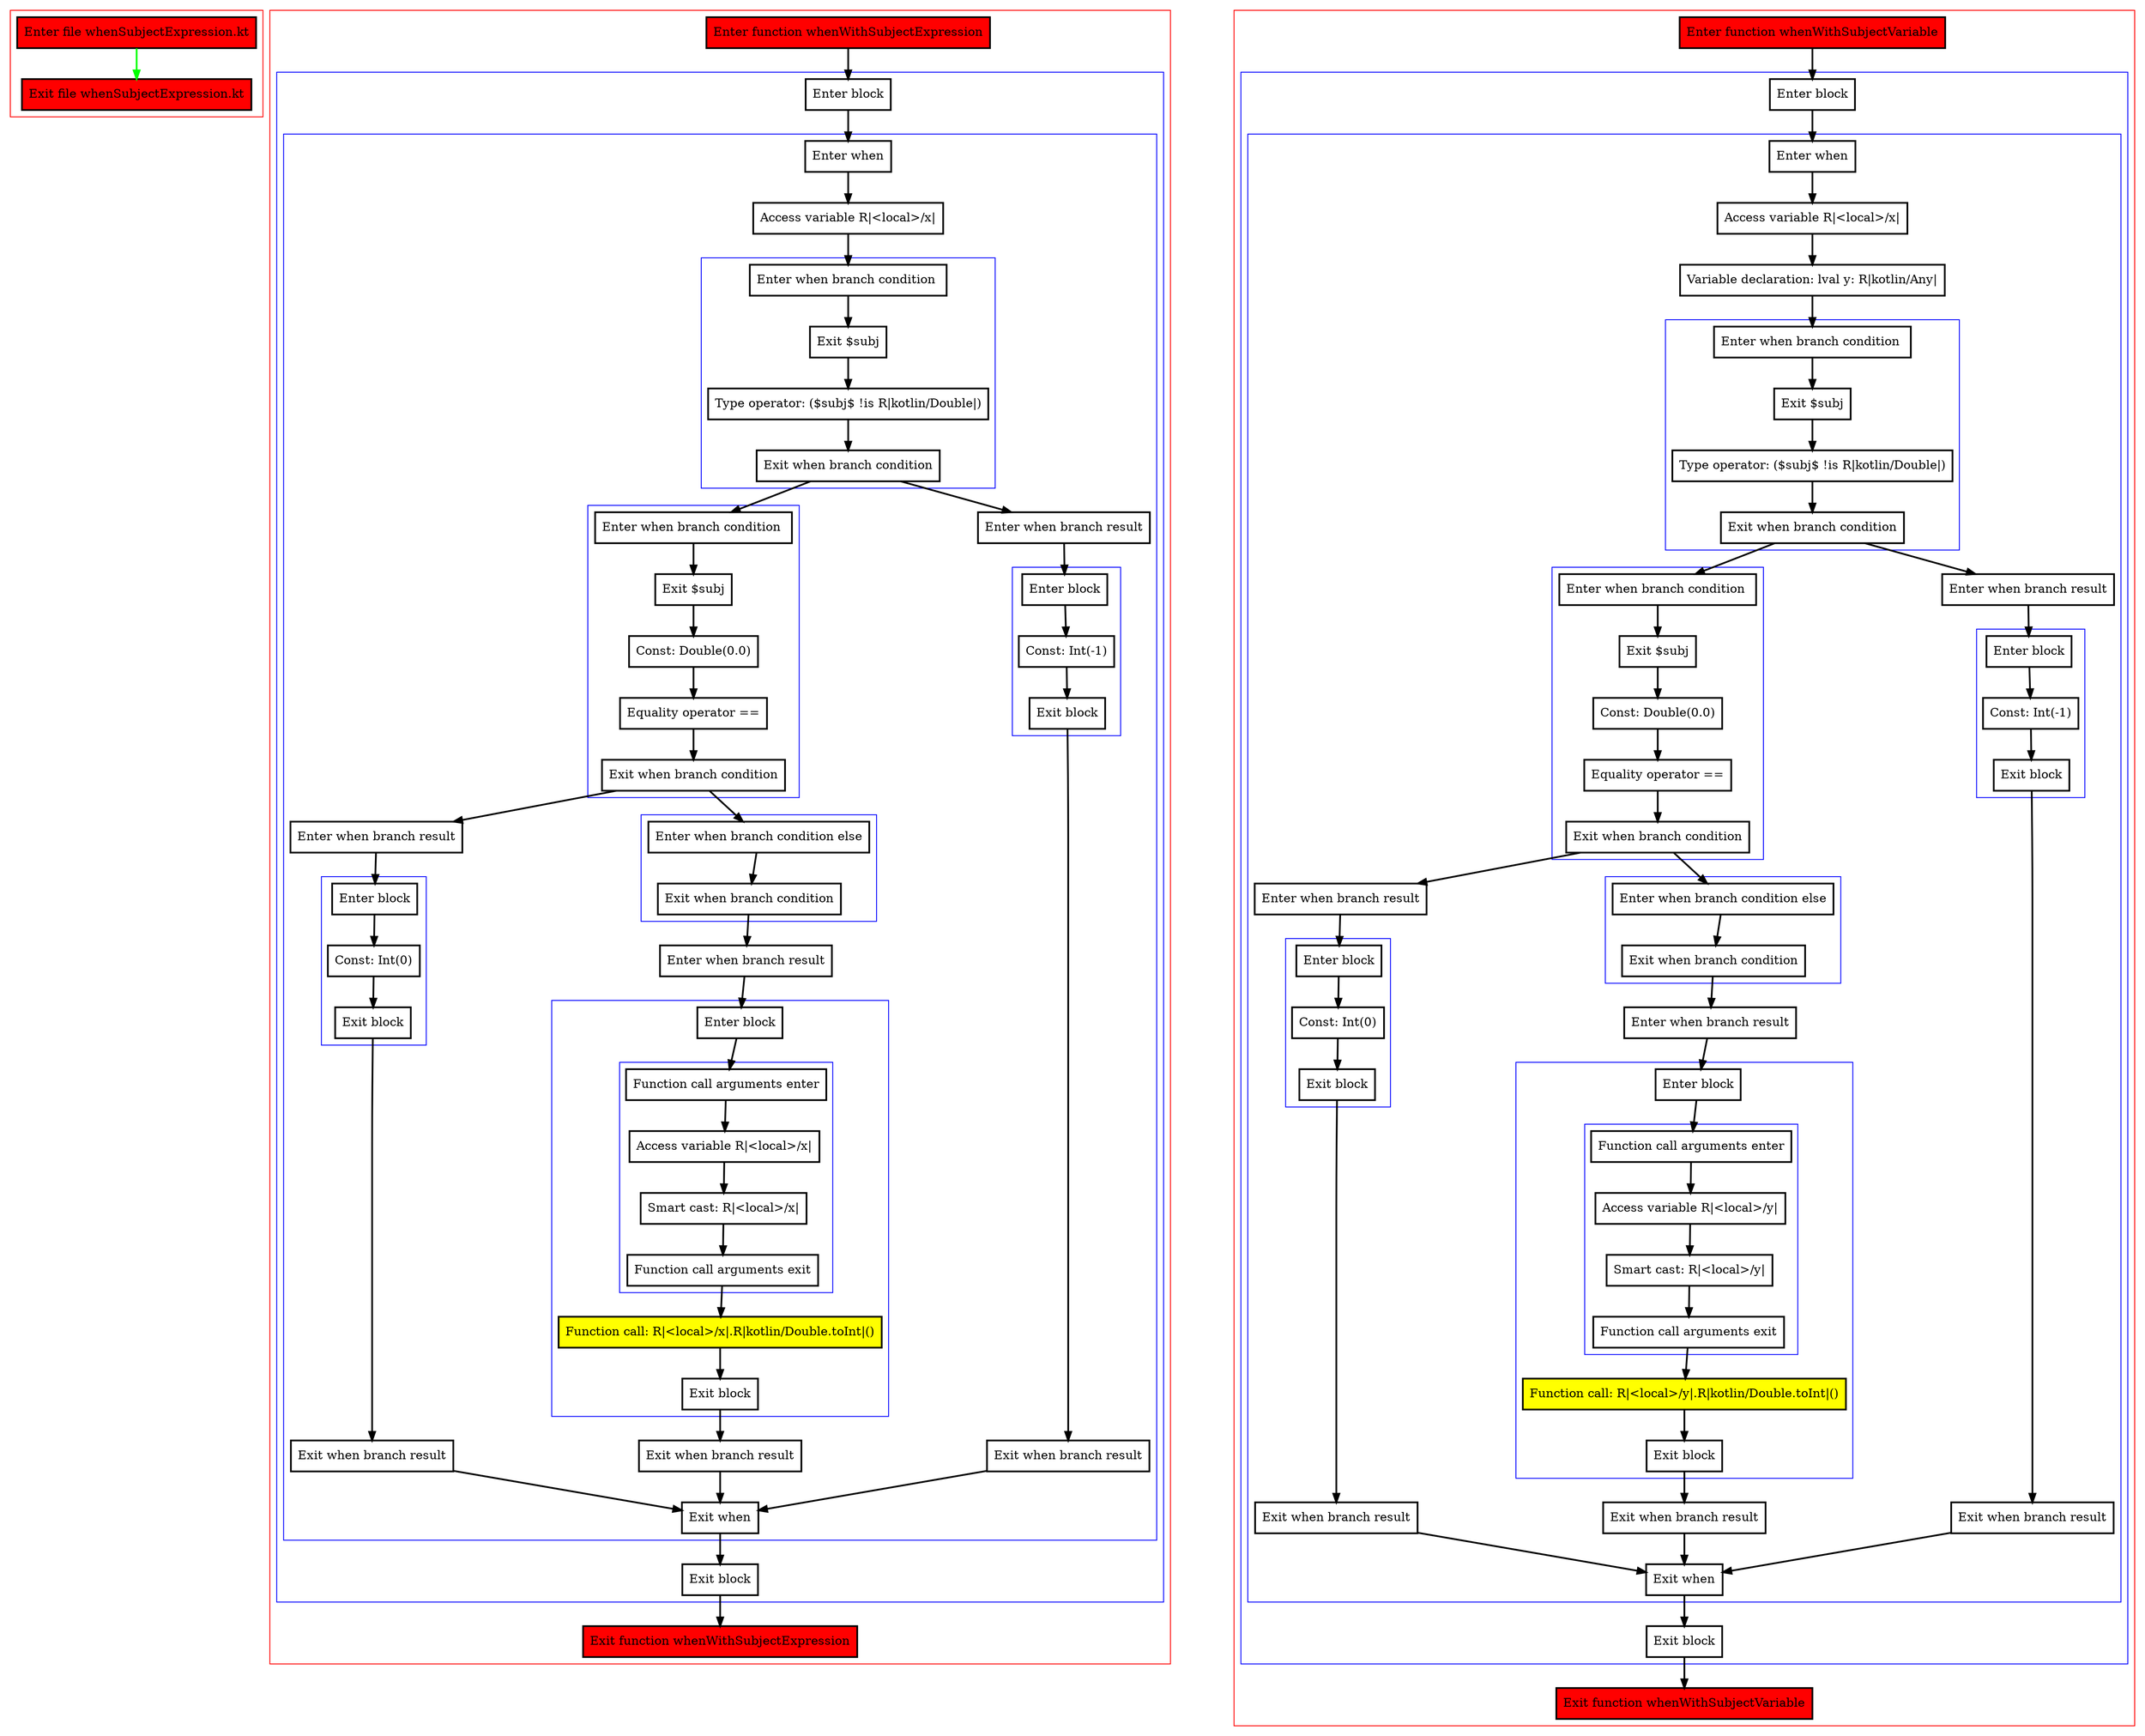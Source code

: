 digraph whenSubjectExpression_kt {
    graph [nodesep=3]
    node [shape=box penwidth=2]
    edge [penwidth=2]

    subgraph cluster_0 {
        color=red
        0 [label="Enter file whenSubjectExpression.kt" style="filled" fillcolor=red];
        1 [label="Exit file whenSubjectExpression.kt" style="filled" fillcolor=red];
    }
    0 -> {1} [color=green];

    subgraph cluster_1 {
        color=red
        2 [label="Enter function whenWithSubjectExpression" style="filled" fillcolor=red];
        subgraph cluster_2 {
            color=blue
            3 [label="Enter block"];
            subgraph cluster_3 {
                color=blue
                4 [label="Enter when"];
                5 [label="Access variable R|<local>/x|"];
                subgraph cluster_4 {
                    color=blue
                    6 [label="Enter when branch condition "];
                    7 [label="Exit $subj"];
                    8 [label="Type operator: ($subj$ !is R|kotlin/Double|)"];
                    9 [label="Exit when branch condition"];
                }
                subgraph cluster_5 {
                    color=blue
                    10 [label="Enter when branch condition "];
                    11 [label="Exit $subj"];
                    12 [label="Const: Double(0.0)"];
                    13 [label="Equality operator =="];
                    14 [label="Exit when branch condition"];
                }
                subgraph cluster_6 {
                    color=blue
                    15 [label="Enter when branch condition else"];
                    16 [label="Exit when branch condition"];
                }
                17 [label="Enter when branch result"];
                subgraph cluster_7 {
                    color=blue
                    18 [label="Enter block"];
                    subgraph cluster_8 {
                        color=blue
                        19 [label="Function call arguments enter"];
                        20 [label="Access variable R|<local>/x|"];
                        21 [label="Smart cast: R|<local>/x|"];
                        22 [label="Function call arguments exit"];
                    }
                    23 [label="Function call: R|<local>/x|.R|kotlin/Double.toInt|()" style="filled" fillcolor=yellow];
                    24 [label="Exit block"];
                }
                25 [label="Exit when branch result"];
                26 [label="Enter when branch result"];
                subgraph cluster_9 {
                    color=blue
                    27 [label="Enter block"];
                    28 [label="Const: Int(0)"];
                    29 [label="Exit block"];
                }
                30 [label="Exit when branch result"];
                31 [label="Enter when branch result"];
                subgraph cluster_10 {
                    color=blue
                    32 [label="Enter block"];
                    33 [label="Const: Int(-1)"];
                    34 [label="Exit block"];
                }
                35 [label="Exit when branch result"];
                36 [label="Exit when"];
            }
            37 [label="Exit block"];
        }
        38 [label="Exit function whenWithSubjectExpression" style="filled" fillcolor=red];
    }
    2 -> {3};
    3 -> {4};
    4 -> {5};
    5 -> {6};
    6 -> {7};
    7 -> {8};
    8 -> {9};
    9 -> {10 31};
    10 -> {11};
    11 -> {12};
    12 -> {13};
    13 -> {14};
    14 -> {15 26};
    15 -> {16};
    16 -> {17};
    17 -> {18};
    18 -> {19};
    19 -> {20};
    20 -> {21};
    21 -> {22};
    22 -> {23};
    23 -> {24};
    24 -> {25};
    25 -> {36};
    26 -> {27};
    27 -> {28};
    28 -> {29};
    29 -> {30};
    30 -> {36};
    31 -> {32};
    32 -> {33};
    33 -> {34};
    34 -> {35};
    35 -> {36};
    36 -> {37};
    37 -> {38};

    subgraph cluster_11 {
        color=red
        39 [label="Enter function whenWithSubjectVariable" style="filled" fillcolor=red];
        subgraph cluster_12 {
            color=blue
            40 [label="Enter block"];
            subgraph cluster_13 {
                color=blue
                41 [label="Enter when"];
                42 [label="Access variable R|<local>/x|"];
                43 [label="Variable declaration: lval y: R|kotlin/Any|"];
                subgraph cluster_14 {
                    color=blue
                    44 [label="Enter when branch condition "];
                    45 [label="Exit $subj"];
                    46 [label="Type operator: ($subj$ !is R|kotlin/Double|)"];
                    47 [label="Exit when branch condition"];
                }
                subgraph cluster_15 {
                    color=blue
                    48 [label="Enter when branch condition "];
                    49 [label="Exit $subj"];
                    50 [label="Const: Double(0.0)"];
                    51 [label="Equality operator =="];
                    52 [label="Exit when branch condition"];
                }
                subgraph cluster_16 {
                    color=blue
                    53 [label="Enter when branch condition else"];
                    54 [label="Exit when branch condition"];
                }
                55 [label="Enter when branch result"];
                subgraph cluster_17 {
                    color=blue
                    56 [label="Enter block"];
                    subgraph cluster_18 {
                        color=blue
                        57 [label="Function call arguments enter"];
                        58 [label="Access variable R|<local>/y|"];
                        59 [label="Smart cast: R|<local>/y|"];
                        60 [label="Function call arguments exit"];
                    }
                    61 [label="Function call: R|<local>/y|.R|kotlin/Double.toInt|()" style="filled" fillcolor=yellow];
                    62 [label="Exit block"];
                }
                63 [label="Exit when branch result"];
                64 [label="Enter when branch result"];
                subgraph cluster_19 {
                    color=blue
                    65 [label="Enter block"];
                    66 [label="Const: Int(0)"];
                    67 [label="Exit block"];
                }
                68 [label="Exit when branch result"];
                69 [label="Enter when branch result"];
                subgraph cluster_20 {
                    color=blue
                    70 [label="Enter block"];
                    71 [label="Const: Int(-1)"];
                    72 [label="Exit block"];
                }
                73 [label="Exit when branch result"];
                74 [label="Exit when"];
            }
            75 [label="Exit block"];
        }
        76 [label="Exit function whenWithSubjectVariable" style="filled" fillcolor=red];
    }
    39 -> {40};
    40 -> {41};
    41 -> {42};
    42 -> {43};
    43 -> {44};
    44 -> {45};
    45 -> {46};
    46 -> {47};
    47 -> {48 69};
    48 -> {49};
    49 -> {50};
    50 -> {51};
    51 -> {52};
    52 -> {53 64};
    53 -> {54};
    54 -> {55};
    55 -> {56};
    56 -> {57};
    57 -> {58};
    58 -> {59};
    59 -> {60};
    60 -> {61};
    61 -> {62};
    62 -> {63};
    63 -> {74};
    64 -> {65};
    65 -> {66};
    66 -> {67};
    67 -> {68};
    68 -> {74};
    69 -> {70};
    70 -> {71};
    71 -> {72};
    72 -> {73};
    73 -> {74};
    74 -> {75};
    75 -> {76};

}
